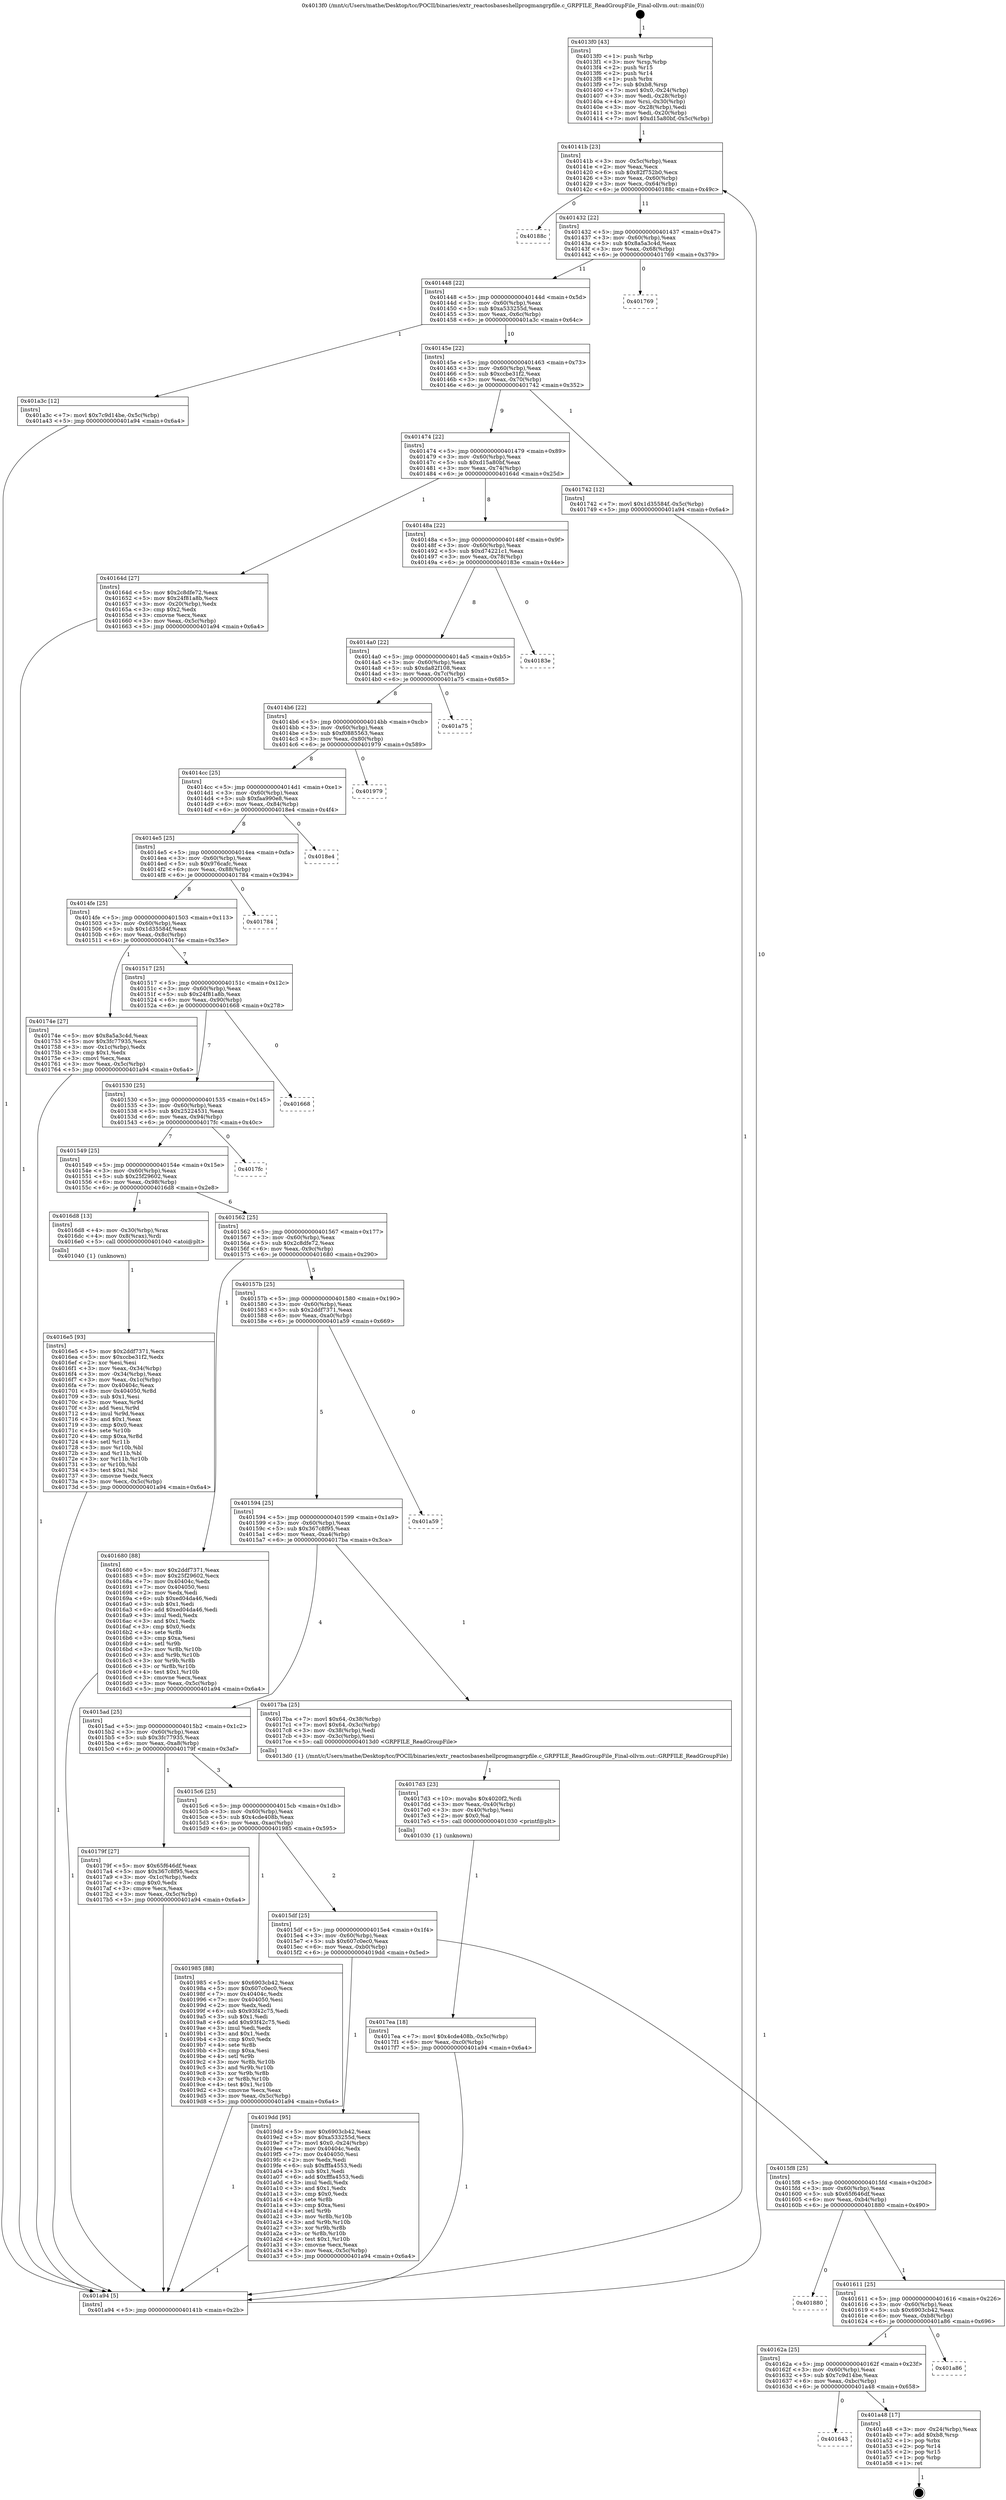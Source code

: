 digraph "0x4013f0" {
  label = "0x4013f0 (/mnt/c/Users/mathe/Desktop/tcc/POCII/binaries/extr_reactosbaseshellprogmangrpfile.c_GRPFILE_ReadGroupFile_Final-ollvm.out::main(0))"
  labelloc = "t"
  node[shape=record]

  Entry [label="",width=0.3,height=0.3,shape=circle,fillcolor=black,style=filled]
  "0x40141b" [label="{
     0x40141b [23]\l
     | [instrs]\l
     &nbsp;&nbsp;0x40141b \<+3\>: mov -0x5c(%rbp),%eax\l
     &nbsp;&nbsp;0x40141e \<+2\>: mov %eax,%ecx\l
     &nbsp;&nbsp;0x401420 \<+6\>: sub $0x82f752b0,%ecx\l
     &nbsp;&nbsp;0x401426 \<+3\>: mov %eax,-0x60(%rbp)\l
     &nbsp;&nbsp;0x401429 \<+3\>: mov %ecx,-0x64(%rbp)\l
     &nbsp;&nbsp;0x40142c \<+6\>: je 000000000040188c \<main+0x49c\>\l
  }"]
  "0x40188c" [label="{
     0x40188c\l
  }", style=dashed]
  "0x401432" [label="{
     0x401432 [22]\l
     | [instrs]\l
     &nbsp;&nbsp;0x401432 \<+5\>: jmp 0000000000401437 \<main+0x47\>\l
     &nbsp;&nbsp;0x401437 \<+3\>: mov -0x60(%rbp),%eax\l
     &nbsp;&nbsp;0x40143a \<+5\>: sub $0x8a5a3c4d,%eax\l
     &nbsp;&nbsp;0x40143f \<+3\>: mov %eax,-0x68(%rbp)\l
     &nbsp;&nbsp;0x401442 \<+6\>: je 0000000000401769 \<main+0x379\>\l
  }"]
  Exit [label="",width=0.3,height=0.3,shape=circle,fillcolor=black,style=filled,peripheries=2]
  "0x401769" [label="{
     0x401769\l
  }", style=dashed]
  "0x401448" [label="{
     0x401448 [22]\l
     | [instrs]\l
     &nbsp;&nbsp;0x401448 \<+5\>: jmp 000000000040144d \<main+0x5d\>\l
     &nbsp;&nbsp;0x40144d \<+3\>: mov -0x60(%rbp),%eax\l
     &nbsp;&nbsp;0x401450 \<+5\>: sub $0xa533255d,%eax\l
     &nbsp;&nbsp;0x401455 \<+3\>: mov %eax,-0x6c(%rbp)\l
     &nbsp;&nbsp;0x401458 \<+6\>: je 0000000000401a3c \<main+0x64c\>\l
  }"]
  "0x401643" [label="{
     0x401643\l
  }", style=dashed]
  "0x401a3c" [label="{
     0x401a3c [12]\l
     | [instrs]\l
     &nbsp;&nbsp;0x401a3c \<+7\>: movl $0x7c9d14be,-0x5c(%rbp)\l
     &nbsp;&nbsp;0x401a43 \<+5\>: jmp 0000000000401a94 \<main+0x6a4\>\l
  }"]
  "0x40145e" [label="{
     0x40145e [22]\l
     | [instrs]\l
     &nbsp;&nbsp;0x40145e \<+5\>: jmp 0000000000401463 \<main+0x73\>\l
     &nbsp;&nbsp;0x401463 \<+3\>: mov -0x60(%rbp),%eax\l
     &nbsp;&nbsp;0x401466 \<+5\>: sub $0xccbe31f2,%eax\l
     &nbsp;&nbsp;0x40146b \<+3\>: mov %eax,-0x70(%rbp)\l
     &nbsp;&nbsp;0x40146e \<+6\>: je 0000000000401742 \<main+0x352\>\l
  }"]
  "0x401a48" [label="{
     0x401a48 [17]\l
     | [instrs]\l
     &nbsp;&nbsp;0x401a48 \<+3\>: mov -0x24(%rbp),%eax\l
     &nbsp;&nbsp;0x401a4b \<+7\>: add $0xb8,%rsp\l
     &nbsp;&nbsp;0x401a52 \<+1\>: pop %rbx\l
     &nbsp;&nbsp;0x401a53 \<+2\>: pop %r14\l
     &nbsp;&nbsp;0x401a55 \<+2\>: pop %r15\l
     &nbsp;&nbsp;0x401a57 \<+1\>: pop %rbp\l
     &nbsp;&nbsp;0x401a58 \<+1\>: ret\l
  }"]
  "0x401742" [label="{
     0x401742 [12]\l
     | [instrs]\l
     &nbsp;&nbsp;0x401742 \<+7\>: movl $0x1d35584f,-0x5c(%rbp)\l
     &nbsp;&nbsp;0x401749 \<+5\>: jmp 0000000000401a94 \<main+0x6a4\>\l
  }"]
  "0x401474" [label="{
     0x401474 [22]\l
     | [instrs]\l
     &nbsp;&nbsp;0x401474 \<+5\>: jmp 0000000000401479 \<main+0x89\>\l
     &nbsp;&nbsp;0x401479 \<+3\>: mov -0x60(%rbp),%eax\l
     &nbsp;&nbsp;0x40147c \<+5\>: sub $0xd15a80bf,%eax\l
     &nbsp;&nbsp;0x401481 \<+3\>: mov %eax,-0x74(%rbp)\l
     &nbsp;&nbsp;0x401484 \<+6\>: je 000000000040164d \<main+0x25d\>\l
  }"]
  "0x40162a" [label="{
     0x40162a [25]\l
     | [instrs]\l
     &nbsp;&nbsp;0x40162a \<+5\>: jmp 000000000040162f \<main+0x23f\>\l
     &nbsp;&nbsp;0x40162f \<+3\>: mov -0x60(%rbp),%eax\l
     &nbsp;&nbsp;0x401632 \<+5\>: sub $0x7c9d14be,%eax\l
     &nbsp;&nbsp;0x401637 \<+6\>: mov %eax,-0xbc(%rbp)\l
     &nbsp;&nbsp;0x40163d \<+6\>: je 0000000000401a48 \<main+0x658\>\l
  }"]
  "0x40164d" [label="{
     0x40164d [27]\l
     | [instrs]\l
     &nbsp;&nbsp;0x40164d \<+5\>: mov $0x2c8dfe72,%eax\l
     &nbsp;&nbsp;0x401652 \<+5\>: mov $0x24f81a8b,%ecx\l
     &nbsp;&nbsp;0x401657 \<+3\>: mov -0x20(%rbp),%edx\l
     &nbsp;&nbsp;0x40165a \<+3\>: cmp $0x2,%edx\l
     &nbsp;&nbsp;0x40165d \<+3\>: cmovne %ecx,%eax\l
     &nbsp;&nbsp;0x401660 \<+3\>: mov %eax,-0x5c(%rbp)\l
     &nbsp;&nbsp;0x401663 \<+5\>: jmp 0000000000401a94 \<main+0x6a4\>\l
  }"]
  "0x40148a" [label="{
     0x40148a [22]\l
     | [instrs]\l
     &nbsp;&nbsp;0x40148a \<+5\>: jmp 000000000040148f \<main+0x9f\>\l
     &nbsp;&nbsp;0x40148f \<+3\>: mov -0x60(%rbp),%eax\l
     &nbsp;&nbsp;0x401492 \<+5\>: sub $0xd74221c1,%eax\l
     &nbsp;&nbsp;0x401497 \<+3\>: mov %eax,-0x78(%rbp)\l
     &nbsp;&nbsp;0x40149a \<+6\>: je 000000000040183e \<main+0x44e\>\l
  }"]
  "0x401a94" [label="{
     0x401a94 [5]\l
     | [instrs]\l
     &nbsp;&nbsp;0x401a94 \<+5\>: jmp 000000000040141b \<main+0x2b\>\l
  }"]
  "0x4013f0" [label="{
     0x4013f0 [43]\l
     | [instrs]\l
     &nbsp;&nbsp;0x4013f0 \<+1\>: push %rbp\l
     &nbsp;&nbsp;0x4013f1 \<+3\>: mov %rsp,%rbp\l
     &nbsp;&nbsp;0x4013f4 \<+2\>: push %r15\l
     &nbsp;&nbsp;0x4013f6 \<+2\>: push %r14\l
     &nbsp;&nbsp;0x4013f8 \<+1\>: push %rbx\l
     &nbsp;&nbsp;0x4013f9 \<+7\>: sub $0xb8,%rsp\l
     &nbsp;&nbsp;0x401400 \<+7\>: movl $0x0,-0x24(%rbp)\l
     &nbsp;&nbsp;0x401407 \<+3\>: mov %edi,-0x28(%rbp)\l
     &nbsp;&nbsp;0x40140a \<+4\>: mov %rsi,-0x30(%rbp)\l
     &nbsp;&nbsp;0x40140e \<+3\>: mov -0x28(%rbp),%edi\l
     &nbsp;&nbsp;0x401411 \<+3\>: mov %edi,-0x20(%rbp)\l
     &nbsp;&nbsp;0x401414 \<+7\>: movl $0xd15a80bf,-0x5c(%rbp)\l
  }"]
  "0x401a86" [label="{
     0x401a86\l
  }", style=dashed]
  "0x40183e" [label="{
     0x40183e\l
  }", style=dashed]
  "0x4014a0" [label="{
     0x4014a0 [22]\l
     | [instrs]\l
     &nbsp;&nbsp;0x4014a0 \<+5\>: jmp 00000000004014a5 \<main+0xb5\>\l
     &nbsp;&nbsp;0x4014a5 \<+3\>: mov -0x60(%rbp),%eax\l
     &nbsp;&nbsp;0x4014a8 \<+5\>: sub $0xda82f108,%eax\l
     &nbsp;&nbsp;0x4014ad \<+3\>: mov %eax,-0x7c(%rbp)\l
     &nbsp;&nbsp;0x4014b0 \<+6\>: je 0000000000401a75 \<main+0x685\>\l
  }"]
  "0x401611" [label="{
     0x401611 [25]\l
     | [instrs]\l
     &nbsp;&nbsp;0x401611 \<+5\>: jmp 0000000000401616 \<main+0x226\>\l
     &nbsp;&nbsp;0x401616 \<+3\>: mov -0x60(%rbp),%eax\l
     &nbsp;&nbsp;0x401619 \<+5\>: sub $0x6903cb42,%eax\l
     &nbsp;&nbsp;0x40161e \<+6\>: mov %eax,-0xb8(%rbp)\l
     &nbsp;&nbsp;0x401624 \<+6\>: je 0000000000401a86 \<main+0x696\>\l
  }"]
  "0x401a75" [label="{
     0x401a75\l
  }", style=dashed]
  "0x4014b6" [label="{
     0x4014b6 [22]\l
     | [instrs]\l
     &nbsp;&nbsp;0x4014b6 \<+5\>: jmp 00000000004014bb \<main+0xcb\>\l
     &nbsp;&nbsp;0x4014bb \<+3\>: mov -0x60(%rbp),%eax\l
     &nbsp;&nbsp;0x4014be \<+5\>: sub $0xf0885563,%eax\l
     &nbsp;&nbsp;0x4014c3 \<+3\>: mov %eax,-0x80(%rbp)\l
     &nbsp;&nbsp;0x4014c6 \<+6\>: je 0000000000401979 \<main+0x589\>\l
  }"]
  "0x401880" [label="{
     0x401880\l
  }", style=dashed]
  "0x401979" [label="{
     0x401979\l
  }", style=dashed]
  "0x4014cc" [label="{
     0x4014cc [25]\l
     | [instrs]\l
     &nbsp;&nbsp;0x4014cc \<+5\>: jmp 00000000004014d1 \<main+0xe1\>\l
     &nbsp;&nbsp;0x4014d1 \<+3\>: mov -0x60(%rbp),%eax\l
     &nbsp;&nbsp;0x4014d4 \<+5\>: sub $0xfaa990e8,%eax\l
     &nbsp;&nbsp;0x4014d9 \<+6\>: mov %eax,-0x84(%rbp)\l
     &nbsp;&nbsp;0x4014df \<+6\>: je 00000000004018e4 \<main+0x4f4\>\l
  }"]
  "0x4015f8" [label="{
     0x4015f8 [25]\l
     | [instrs]\l
     &nbsp;&nbsp;0x4015f8 \<+5\>: jmp 00000000004015fd \<main+0x20d\>\l
     &nbsp;&nbsp;0x4015fd \<+3\>: mov -0x60(%rbp),%eax\l
     &nbsp;&nbsp;0x401600 \<+5\>: sub $0x65f646df,%eax\l
     &nbsp;&nbsp;0x401605 \<+6\>: mov %eax,-0xb4(%rbp)\l
     &nbsp;&nbsp;0x40160b \<+6\>: je 0000000000401880 \<main+0x490\>\l
  }"]
  "0x4018e4" [label="{
     0x4018e4\l
  }", style=dashed]
  "0x4014e5" [label="{
     0x4014e5 [25]\l
     | [instrs]\l
     &nbsp;&nbsp;0x4014e5 \<+5\>: jmp 00000000004014ea \<main+0xfa\>\l
     &nbsp;&nbsp;0x4014ea \<+3\>: mov -0x60(%rbp),%eax\l
     &nbsp;&nbsp;0x4014ed \<+5\>: sub $0x976cafc,%eax\l
     &nbsp;&nbsp;0x4014f2 \<+6\>: mov %eax,-0x88(%rbp)\l
     &nbsp;&nbsp;0x4014f8 \<+6\>: je 0000000000401784 \<main+0x394\>\l
  }"]
  "0x4019dd" [label="{
     0x4019dd [95]\l
     | [instrs]\l
     &nbsp;&nbsp;0x4019dd \<+5\>: mov $0x6903cb42,%eax\l
     &nbsp;&nbsp;0x4019e2 \<+5\>: mov $0xa533255d,%ecx\l
     &nbsp;&nbsp;0x4019e7 \<+7\>: movl $0x0,-0x24(%rbp)\l
     &nbsp;&nbsp;0x4019ee \<+7\>: mov 0x40404c,%edx\l
     &nbsp;&nbsp;0x4019f5 \<+7\>: mov 0x404050,%esi\l
     &nbsp;&nbsp;0x4019fc \<+2\>: mov %edx,%edi\l
     &nbsp;&nbsp;0x4019fe \<+6\>: sub $0xfffa4553,%edi\l
     &nbsp;&nbsp;0x401a04 \<+3\>: sub $0x1,%edi\l
     &nbsp;&nbsp;0x401a07 \<+6\>: add $0xfffa4553,%edi\l
     &nbsp;&nbsp;0x401a0d \<+3\>: imul %edi,%edx\l
     &nbsp;&nbsp;0x401a10 \<+3\>: and $0x1,%edx\l
     &nbsp;&nbsp;0x401a13 \<+3\>: cmp $0x0,%edx\l
     &nbsp;&nbsp;0x401a16 \<+4\>: sete %r8b\l
     &nbsp;&nbsp;0x401a1a \<+3\>: cmp $0xa,%esi\l
     &nbsp;&nbsp;0x401a1d \<+4\>: setl %r9b\l
     &nbsp;&nbsp;0x401a21 \<+3\>: mov %r8b,%r10b\l
     &nbsp;&nbsp;0x401a24 \<+3\>: and %r9b,%r10b\l
     &nbsp;&nbsp;0x401a27 \<+3\>: xor %r9b,%r8b\l
     &nbsp;&nbsp;0x401a2a \<+3\>: or %r8b,%r10b\l
     &nbsp;&nbsp;0x401a2d \<+4\>: test $0x1,%r10b\l
     &nbsp;&nbsp;0x401a31 \<+3\>: cmovne %ecx,%eax\l
     &nbsp;&nbsp;0x401a34 \<+3\>: mov %eax,-0x5c(%rbp)\l
     &nbsp;&nbsp;0x401a37 \<+5\>: jmp 0000000000401a94 \<main+0x6a4\>\l
  }"]
  "0x401784" [label="{
     0x401784\l
  }", style=dashed]
  "0x4014fe" [label="{
     0x4014fe [25]\l
     | [instrs]\l
     &nbsp;&nbsp;0x4014fe \<+5\>: jmp 0000000000401503 \<main+0x113\>\l
     &nbsp;&nbsp;0x401503 \<+3\>: mov -0x60(%rbp),%eax\l
     &nbsp;&nbsp;0x401506 \<+5\>: sub $0x1d35584f,%eax\l
     &nbsp;&nbsp;0x40150b \<+6\>: mov %eax,-0x8c(%rbp)\l
     &nbsp;&nbsp;0x401511 \<+6\>: je 000000000040174e \<main+0x35e\>\l
  }"]
  "0x4015df" [label="{
     0x4015df [25]\l
     | [instrs]\l
     &nbsp;&nbsp;0x4015df \<+5\>: jmp 00000000004015e4 \<main+0x1f4\>\l
     &nbsp;&nbsp;0x4015e4 \<+3\>: mov -0x60(%rbp),%eax\l
     &nbsp;&nbsp;0x4015e7 \<+5\>: sub $0x607c0ec0,%eax\l
     &nbsp;&nbsp;0x4015ec \<+6\>: mov %eax,-0xb0(%rbp)\l
     &nbsp;&nbsp;0x4015f2 \<+6\>: je 00000000004019dd \<main+0x5ed\>\l
  }"]
  "0x40174e" [label="{
     0x40174e [27]\l
     | [instrs]\l
     &nbsp;&nbsp;0x40174e \<+5\>: mov $0x8a5a3c4d,%eax\l
     &nbsp;&nbsp;0x401753 \<+5\>: mov $0x3fc77935,%ecx\l
     &nbsp;&nbsp;0x401758 \<+3\>: mov -0x1c(%rbp),%edx\l
     &nbsp;&nbsp;0x40175b \<+3\>: cmp $0x1,%edx\l
     &nbsp;&nbsp;0x40175e \<+3\>: cmovl %ecx,%eax\l
     &nbsp;&nbsp;0x401761 \<+3\>: mov %eax,-0x5c(%rbp)\l
     &nbsp;&nbsp;0x401764 \<+5\>: jmp 0000000000401a94 \<main+0x6a4\>\l
  }"]
  "0x401517" [label="{
     0x401517 [25]\l
     | [instrs]\l
     &nbsp;&nbsp;0x401517 \<+5\>: jmp 000000000040151c \<main+0x12c\>\l
     &nbsp;&nbsp;0x40151c \<+3\>: mov -0x60(%rbp),%eax\l
     &nbsp;&nbsp;0x40151f \<+5\>: sub $0x24f81a8b,%eax\l
     &nbsp;&nbsp;0x401524 \<+6\>: mov %eax,-0x90(%rbp)\l
     &nbsp;&nbsp;0x40152a \<+6\>: je 0000000000401668 \<main+0x278\>\l
  }"]
  "0x401985" [label="{
     0x401985 [88]\l
     | [instrs]\l
     &nbsp;&nbsp;0x401985 \<+5\>: mov $0x6903cb42,%eax\l
     &nbsp;&nbsp;0x40198a \<+5\>: mov $0x607c0ec0,%ecx\l
     &nbsp;&nbsp;0x40198f \<+7\>: mov 0x40404c,%edx\l
     &nbsp;&nbsp;0x401996 \<+7\>: mov 0x404050,%esi\l
     &nbsp;&nbsp;0x40199d \<+2\>: mov %edx,%edi\l
     &nbsp;&nbsp;0x40199f \<+6\>: sub $0x93f42c75,%edi\l
     &nbsp;&nbsp;0x4019a5 \<+3\>: sub $0x1,%edi\l
     &nbsp;&nbsp;0x4019a8 \<+6\>: add $0x93f42c75,%edi\l
     &nbsp;&nbsp;0x4019ae \<+3\>: imul %edi,%edx\l
     &nbsp;&nbsp;0x4019b1 \<+3\>: and $0x1,%edx\l
     &nbsp;&nbsp;0x4019b4 \<+3\>: cmp $0x0,%edx\l
     &nbsp;&nbsp;0x4019b7 \<+4\>: sete %r8b\l
     &nbsp;&nbsp;0x4019bb \<+3\>: cmp $0xa,%esi\l
     &nbsp;&nbsp;0x4019be \<+4\>: setl %r9b\l
     &nbsp;&nbsp;0x4019c2 \<+3\>: mov %r8b,%r10b\l
     &nbsp;&nbsp;0x4019c5 \<+3\>: and %r9b,%r10b\l
     &nbsp;&nbsp;0x4019c8 \<+3\>: xor %r9b,%r8b\l
     &nbsp;&nbsp;0x4019cb \<+3\>: or %r8b,%r10b\l
     &nbsp;&nbsp;0x4019ce \<+4\>: test $0x1,%r10b\l
     &nbsp;&nbsp;0x4019d2 \<+3\>: cmovne %ecx,%eax\l
     &nbsp;&nbsp;0x4019d5 \<+3\>: mov %eax,-0x5c(%rbp)\l
     &nbsp;&nbsp;0x4019d8 \<+5\>: jmp 0000000000401a94 \<main+0x6a4\>\l
  }"]
  "0x401668" [label="{
     0x401668\l
  }", style=dashed]
  "0x401530" [label="{
     0x401530 [25]\l
     | [instrs]\l
     &nbsp;&nbsp;0x401530 \<+5\>: jmp 0000000000401535 \<main+0x145\>\l
     &nbsp;&nbsp;0x401535 \<+3\>: mov -0x60(%rbp),%eax\l
     &nbsp;&nbsp;0x401538 \<+5\>: sub $0x25224531,%eax\l
     &nbsp;&nbsp;0x40153d \<+6\>: mov %eax,-0x94(%rbp)\l
     &nbsp;&nbsp;0x401543 \<+6\>: je 00000000004017fc \<main+0x40c\>\l
  }"]
  "0x4017ea" [label="{
     0x4017ea [18]\l
     | [instrs]\l
     &nbsp;&nbsp;0x4017ea \<+7\>: movl $0x4cde408b,-0x5c(%rbp)\l
     &nbsp;&nbsp;0x4017f1 \<+6\>: mov %eax,-0xc0(%rbp)\l
     &nbsp;&nbsp;0x4017f7 \<+5\>: jmp 0000000000401a94 \<main+0x6a4\>\l
  }"]
  "0x4017fc" [label="{
     0x4017fc\l
  }", style=dashed]
  "0x401549" [label="{
     0x401549 [25]\l
     | [instrs]\l
     &nbsp;&nbsp;0x401549 \<+5\>: jmp 000000000040154e \<main+0x15e\>\l
     &nbsp;&nbsp;0x40154e \<+3\>: mov -0x60(%rbp),%eax\l
     &nbsp;&nbsp;0x401551 \<+5\>: sub $0x25f29602,%eax\l
     &nbsp;&nbsp;0x401556 \<+6\>: mov %eax,-0x98(%rbp)\l
     &nbsp;&nbsp;0x40155c \<+6\>: je 00000000004016d8 \<main+0x2e8\>\l
  }"]
  "0x4017d3" [label="{
     0x4017d3 [23]\l
     | [instrs]\l
     &nbsp;&nbsp;0x4017d3 \<+10\>: movabs $0x4020f2,%rdi\l
     &nbsp;&nbsp;0x4017dd \<+3\>: mov %eax,-0x40(%rbp)\l
     &nbsp;&nbsp;0x4017e0 \<+3\>: mov -0x40(%rbp),%esi\l
     &nbsp;&nbsp;0x4017e3 \<+2\>: mov $0x0,%al\l
     &nbsp;&nbsp;0x4017e5 \<+5\>: call 0000000000401030 \<printf@plt\>\l
     | [calls]\l
     &nbsp;&nbsp;0x401030 \{1\} (unknown)\l
  }"]
  "0x4016d8" [label="{
     0x4016d8 [13]\l
     | [instrs]\l
     &nbsp;&nbsp;0x4016d8 \<+4\>: mov -0x30(%rbp),%rax\l
     &nbsp;&nbsp;0x4016dc \<+4\>: mov 0x8(%rax),%rdi\l
     &nbsp;&nbsp;0x4016e0 \<+5\>: call 0000000000401040 \<atoi@plt\>\l
     | [calls]\l
     &nbsp;&nbsp;0x401040 \{1\} (unknown)\l
  }"]
  "0x401562" [label="{
     0x401562 [25]\l
     | [instrs]\l
     &nbsp;&nbsp;0x401562 \<+5\>: jmp 0000000000401567 \<main+0x177\>\l
     &nbsp;&nbsp;0x401567 \<+3\>: mov -0x60(%rbp),%eax\l
     &nbsp;&nbsp;0x40156a \<+5\>: sub $0x2c8dfe72,%eax\l
     &nbsp;&nbsp;0x40156f \<+6\>: mov %eax,-0x9c(%rbp)\l
     &nbsp;&nbsp;0x401575 \<+6\>: je 0000000000401680 \<main+0x290\>\l
  }"]
  "0x4015c6" [label="{
     0x4015c6 [25]\l
     | [instrs]\l
     &nbsp;&nbsp;0x4015c6 \<+5\>: jmp 00000000004015cb \<main+0x1db\>\l
     &nbsp;&nbsp;0x4015cb \<+3\>: mov -0x60(%rbp),%eax\l
     &nbsp;&nbsp;0x4015ce \<+5\>: sub $0x4cde408b,%eax\l
     &nbsp;&nbsp;0x4015d3 \<+6\>: mov %eax,-0xac(%rbp)\l
     &nbsp;&nbsp;0x4015d9 \<+6\>: je 0000000000401985 \<main+0x595\>\l
  }"]
  "0x401680" [label="{
     0x401680 [88]\l
     | [instrs]\l
     &nbsp;&nbsp;0x401680 \<+5\>: mov $0x2ddf7371,%eax\l
     &nbsp;&nbsp;0x401685 \<+5\>: mov $0x25f29602,%ecx\l
     &nbsp;&nbsp;0x40168a \<+7\>: mov 0x40404c,%edx\l
     &nbsp;&nbsp;0x401691 \<+7\>: mov 0x404050,%esi\l
     &nbsp;&nbsp;0x401698 \<+2\>: mov %edx,%edi\l
     &nbsp;&nbsp;0x40169a \<+6\>: sub $0xed04da46,%edi\l
     &nbsp;&nbsp;0x4016a0 \<+3\>: sub $0x1,%edi\l
     &nbsp;&nbsp;0x4016a3 \<+6\>: add $0xed04da46,%edi\l
     &nbsp;&nbsp;0x4016a9 \<+3\>: imul %edi,%edx\l
     &nbsp;&nbsp;0x4016ac \<+3\>: and $0x1,%edx\l
     &nbsp;&nbsp;0x4016af \<+3\>: cmp $0x0,%edx\l
     &nbsp;&nbsp;0x4016b2 \<+4\>: sete %r8b\l
     &nbsp;&nbsp;0x4016b6 \<+3\>: cmp $0xa,%esi\l
     &nbsp;&nbsp;0x4016b9 \<+4\>: setl %r9b\l
     &nbsp;&nbsp;0x4016bd \<+3\>: mov %r8b,%r10b\l
     &nbsp;&nbsp;0x4016c0 \<+3\>: and %r9b,%r10b\l
     &nbsp;&nbsp;0x4016c3 \<+3\>: xor %r9b,%r8b\l
     &nbsp;&nbsp;0x4016c6 \<+3\>: or %r8b,%r10b\l
     &nbsp;&nbsp;0x4016c9 \<+4\>: test $0x1,%r10b\l
     &nbsp;&nbsp;0x4016cd \<+3\>: cmovne %ecx,%eax\l
     &nbsp;&nbsp;0x4016d0 \<+3\>: mov %eax,-0x5c(%rbp)\l
     &nbsp;&nbsp;0x4016d3 \<+5\>: jmp 0000000000401a94 \<main+0x6a4\>\l
  }"]
  "0x40157b" [label="{
     0x40157b [25]\l
     | [instrs]\l
     &nbsp;&nbsp;0x40157b \<+5\>: jmp 0000000000401580 \<main+0x190\>\l
     &nbsp;&nbsp;0x401580 \<+3\>: mov -0x60(%rbp),%eax\l
     &nbsp;&nbsp;0x401583 \<+5\>: sub $0x2ddf7371,%eax\l
     &nbsp;&nbsp;0x401588 \<+6\>: mov %eax,-0xa0(%rbp)\l
     &nbsp;&nbsp;0x40158e \<+6\>: je 0000000000401a59 \<main+0x669\>\l
  }"]
  "0x4016e5" [label="{
     0x4016e5 [93]\l
     | [instrs]\l
     &nbsp;&nbsp;0x4016e5 \<+5\>: mov $0x2ddf7371,%ecx\l
     &nbsp;&nbsp;0x4016ea \<+5\>: mov $0xccbe31f2,%edx\l
     &nbsp;&nbsp;0x4016ef \<+2\>: xor %esi,%esi\l
     &nbsp;&nbsp;0x4016f1 \<+3\>: mov %eax,-0x34(%rbp)\l
     &nbsp;&nbsp;0x4016f4 \<+3\>: mov -0x34(%rbp),%eax\l
     &nbsp;&nbsp;0x4016f7 \<+3\>: mov %eax,-0x1c(%rbp)\l
     &nbsp;&nbsp;0x4016fa \<+7\>: mov 0x40404c,%eax\l
     &nbsp;&nbsp;0x401701 \<+8\>: mov 0x404050,%r8d\l
     &nbsp;&nbsp;0x401709 \<+3\>: sub $0x1,%esi\l
     &nbsp;&nbsp;0x40170c \<+3\>: mov %eax,%r9d\l
     &nbsp;&nbsp;0x40170f \<+3\>: add %esi,%r9d\l
     &nbsp;&nbsp;0x401712 \<+4\>: imul %r9d,%eax\l
     &nbsp;&nbsp;0x401716 \<+3\>: and $0x1,%eax\l
     &nbsp;&nbsp;0x401719 \<+3\>: cmp $0x0,%eax\l
     &nbsp;&nbsp;0x40171c \<+4\>: sete %r10b\l
     &nbsp;&nbsp;0x401720 \<+4\>: cmp $0xa,%r8d\l
     &nbsp;&nbsp;0x401724 \<+4\>: setl %r11b\l
     &nbsp;&nbsp;0x401728 \<+3\>: mov %r10b,%bl\l
     &nbsp;&nbsp;0x40172b \<+3\>: and %r11b,%bl\l
     &nbsp;&nbsp;0x40172e \<+3\>: xor %r11b,%r10b\l
     &nbsp;&nbsp;0x401731 \<+3\>: or %r10b,%bl\l
     &nbsp;&nbsp;0x401734 \<+3\>: test $0x1,%bl\l
     &nbsp;&nbsp;0x401737 \<+3\>: cmovne %edx,%ecx\l
     &nbsp;&nbsp;0x40173a \<+3\>: mov %ecx,-0x5c(%rbp)\l
     &nbsp;&nbsp;0x40173d \<+5\>: jmp 0000000000401a94 \<main+0x6a4\>\l
  }"]
  "0x40179f" [label="{
     0x40179f [27]\l
     | [instrs]\l
     &nbsp;&nbsp;0x40179f \<+5\>: mov $0x65f646df,%eax\l
     &nbsp;&nbsp;0x4017a4 \<+5\>: mov $0x367c8f95,%ecx\l
     &nbsp;&nbsp;0x4017a9 \<+3\>: mov -0x1c(%rbp),%edx\l
     &nbsp;&nbsp;0x4017ac \<+3\>: cmp $0x0,%edx\l
     &nbsp;&nbsp;0x4017af \<+3\>: cmove %ecx,%eax\l
     &nbsp;&nbsp;0x4017b2 \<+3\>: mov %eax,-0x5c(%rbp)\l
     &nbsp;&nbsp;0x4017b5 \<+5\>: jmp 0000000000401a94 \<main+0x6a4\>\l
  }"]
  "0x401a59" [label="{
     0x401a59\l
  }", style=dashed]
  "0x401594" [label="{
     0x401594 [25]\l
     | [instrs]\l
     &nbsp;&nbsp;0x401594 \<+5\>: jmp 0000000000401599 \<main+0x1a9\>\l
     &nbsp;&nbsp;0x401599 \<+3\>: mov -0x60(%rbp),%eax\l
     &nbsp;&nbsp;0x40159c \<+5\>: sub $0x367c8f95,%eax\l
     &nbsp;&nbsp;0x4015a1 \<+6\>: mov %eax,-0xa4(%rbp)\l
     &nbsp;&nbsp;0x4015a7 \<+6\>: je 00000000004017ba \<main+0x3ca\>\l
  }"]
  "0x4015ad" [label="{
     0x4015ad [25]\l
     | [instrs]\l
     &nbsp;&nbsp;0x4015ad \<+5\>: jmp 00000000004015b2 \<main+0x1c2\>\l
     &nbsp;&nbsp;0x4015b2 \<+3\>: mov -0x60(%rbp),%eax\l
     &nbsp;&nbsp;0x4015b5 \<+5\>: sub $0x3fc77935,%eax\l
     &nbsp;&nbsp;0x4015ba \<+6\>: mov %eax,-0xa8(%rbp)\l
     &nbsp;&nbsp;0x4015c0 \<+6\>: je 000000000040179f \<main+0x3af\>\l
  }"]
  "0x4017ba" [label="{
     0x4017ba [25]\l
     | [instrs]\l
     &nbsp;&nbsp;0x4017ba \<+7\>: movl $0x64,-0x38(%rbp)\l
     &nbsp;&nbsp;0x4017c1 \<+7\>: movl $0x64,-0x3c(%rbp)\l
     &nbsp;&nbsp;0x4017c8 \<+3\>: mov -0x38(%rbp),%edi\l
     &nbsp;&nbsp;0x4017cb \<+3\>: mov -0x3c(%rbp),%esi\l
     &nbsp;&nbsp;0x4017ce \<+5\>: call 00000000004013d0 \<GRPFILE_ReadGroupFile\>\l
     | [calls]\l
     &nbsp;&nbsp;0x4013d0 \{1\} (/mnt/c/Users/mathe/Desktop/tcc/POCII/binaries/extr_reactosbaseshellprogmangrpfile.c_GRPFILE_ReadGroupFile_Final-ollvm.out::GRPFILE_ReadGroupFile)\l
  }"]
  Entry -> "0x4013f0" [label=" 1"]
  "0x40141b" -> "0x40188c" [label=" 0"]
  "0x40141b" -> "0x401432" [label=" 11"]
  "0x401a48" -> Exit [label=" 1"]
  "0x401432" -> "0x401769" [label=" 0"]
  "0x401432" -> "0x401448" [label=" 11"]
  "0x40162a" -> "0x401643" [label=" 0"]
  "0x401448" -> "0x401a3c" [label=" 1"]
  "0x401448" -> "0x40145e" [label=" 10"]
  "0x40162a" -> "0x401a48" [label=" 1"]
  "0x40145e" -> "0x401742" [label=" 1"]
  "0x40145e" -> "0x401474" [label=" 9"]
  "0x401611" -> "0x40162a" [label=" 1"]
  "0x401474" -> "0x40164d" [label=" 1"]
  "0x401474" -> "0x40148a" [label=" 8"]
  "0x40164d" -> "0x401a94" [label=" 1"]
  "0x4013f0" -> "0x40141b" [label=" 1"]
  "0x401a94" -> "0x40141b" [label=" 10"]
  "0x401611" -> "0x401a86" [label=" 0"]
  "0x40148a" -> "0x40183e" [label=" 0"]
  "0x40148a" -> "0x4014a0" [label=" 8"]
  "0x4015f8" -> "0x401611" [label=" 1"]
  "0x4014a0" -> "0x401a75" [label=" 0"]
  "0x4014a0" -> "0x4014b6" [label=" 8"]
  "0x4015f8" -> "0x401880" [label=" 0"]
  "0x4014b6" -> "0x401979" [label=" 0"]
  "0x4014b6" -> "0x4014cc" [label=" 8"]
  "0x401a3c" -> "0x401a94" [label=" 1"]
  "0x4014cc" -> "0x4018e4" [label=" 0"]
  "0x4014cc" -> "0x4014e5" [label=" 8"]
  "0x4019dd" -> "0x401a94" [label=" 1"]
  "0x4014e5" -> "0x401784" [label=" 0"]
  "0x4014e5" -> "0x4014fe" [label=" 8"]
  "0x4015df" -> "0x4015f8" [label=" 1"]
  "0x4014fe" -> "0x40174e" [label=" 1"]
  "0x4014fe" -> "0x401517" [label=" 7"]
  "0x4015df" -> "0x4019dd" [label=" 1"]
  "0x401517" -> "0x401668" [label=" 0"]
  "0x401517" -> "0x401530" [label=" 7"]
  "0x401985" -> "0x401a94" [label=" 1"]
  "0x401530" -> "0x4017fc" [label=" 0"]
  "0x401530" -> "0x401549" [label=" 7"]
  "0x4015c6" -> "0x401985" [label=" 1"]
  "0x401549" -> "0x4016d8" [label=" 1"]
  "0x401549" -> "0x401562" [label=" 6"]
  "0x4015c6" -> "0x4015df" [label=" 2"]
  "0x401562" -> "0x401680" [label=" 1"]
  "0x401562" -> "0x40157b" [label=" 5"]
  "0x401680" -> "0x401a94" [label=" 1"]
  "0x4016d8" -> "0x4016e5" [label=" 1"]
  "0x4016e5" -> "0x401a94" [label=" 1"]
  "0x401742" -> "0x401a94" [label=" 1"]
  "0x40174e" -> "0x401a94" [label=" 1"]
  "0x4017ea" -> "0x401a94" [label=" 1"]
  "0x40157b" -> "0x401a59" [label=" 0"]
  "0x40157b" -> "0x401594" [label=" 5"]
  "0x4017d3" -> "0x4017ea" [label=" 1"]
  "0x401594" -> "0x4017ba" [label=" 1"]
  "0x401594" -> "0x4015ad" [label=" 4"]
  "0x4017ba" -> "0x4017d3" [label=" 1"]
  "0x4015ad" -> "0x40179f" [label=" 1"]
  "0x4015ad" -> "0x4015c6" [label=" 3"]
  "0x40179f" -> "0x401a94" [label=" 1"]
}
